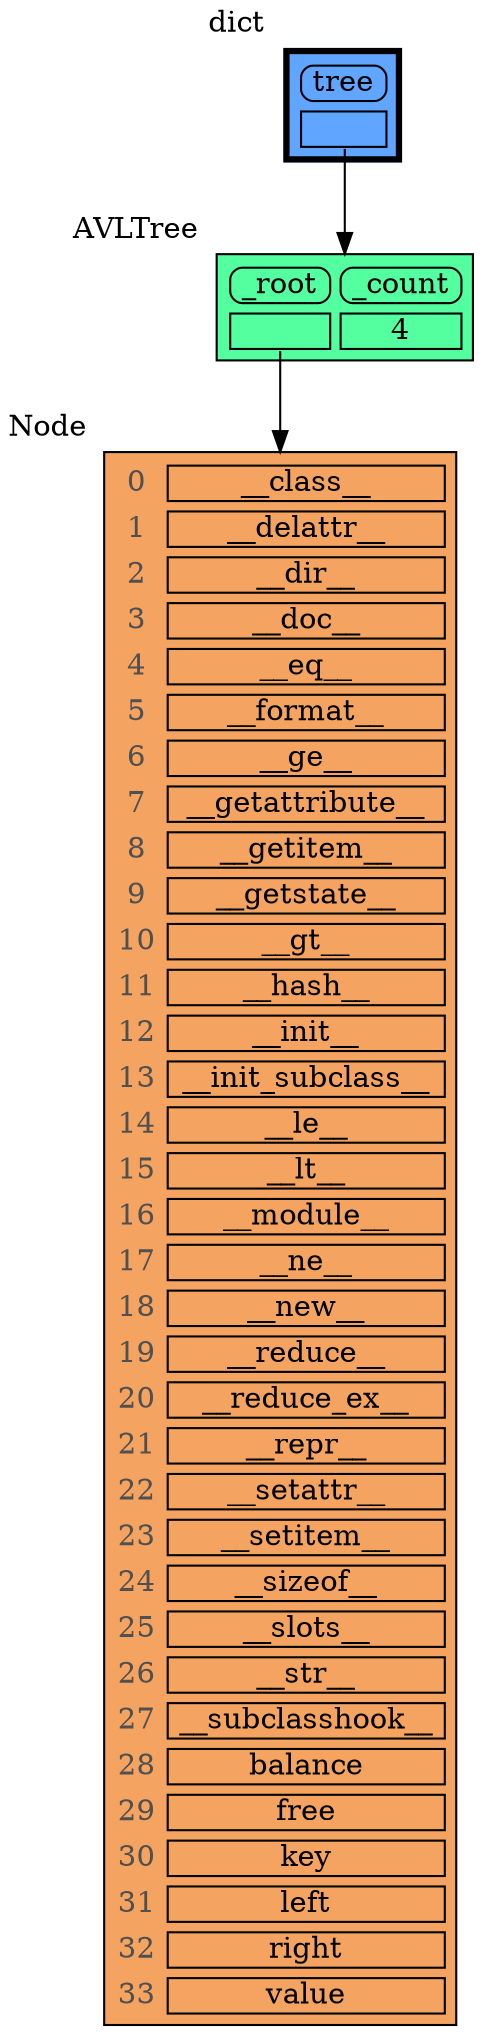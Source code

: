 digraph memory_graph {
	node [shape=plaintext]
	node126154423601168 [label=<
<TABLE BORDER="1" CELLBORDER="1" CELLSPACING="5" CELLPADDING="0" BGCOLOR="sandybrown" PORT="table">
    <TR><TD BORDER="0"><font color="#505050">0</font></TD><TD BORDER="1"> __class__ </TD></TR>
    <TR><TD BORDER="0"><font color="#505050">1</font></TD><TD BORDER="1"> __delattr__ </TD></TR>
    <TR><TD BORDER="0"><font color="#505050">2</font></TD><TD BORDER="1"> __dir__ </TD></TR>
    <TR><TD BORDER="0"><font color="#505050">3</font></TD><TD BORDER="1"> __doc__ </TD></TR>
    <TR><TD BORDER="0"><font color="#505050">4</font></TD><TD BORDER="1"> __eq__ </TD></TR>
    <TR><TD BORDER="0"><font color="#505050">5</font></TD><TD BORDER="1"> __format__ </TD></TR>
    <TR><TD BORDER="0"><font color="#505050">6</font></TD><TD BORDER="1"> __ge__ </TD></TR>
    <TR><TD BORDER="0"><font color="#505050">7</font></TD><TD BORDER="1"> __getattribute__ </TD></TR>
    <TR><TD BORDER="0"><font color="#505050">8</font></TD><TD BORDER="1"> __getitem__ </TD></TR>
    <TR><TD BORDER="0"><font color="#505050">9</font></TD><TD BORDER="1"> __getstate__ </TD></TR>
    <TR><TD BORDER="0"><font color="#505050">10</font></TD><TD BORDER="1"> __gt__ </TD></TR>
    <TR><TD BORDER="0"><font color="#505050">11</font></TD><TD BORDER="1"> __hash__ </TD></TR>
    <TR><TD BORDER="0"><font color="#505050">12</font></TD><TD BORDER="1"> __init__ </TD></TR>
    <TR><TD BORDER="0"><font color="#505050">13</font></TD><TD BORDER="1"> __init_subclass__ </TD></TR>
    <TR><TD BORDER="0"><font color="#505050">14</font></TD><TD BORDER="1"> __le__ </TD></TR>
    <TR><TD BORDER="0"><font color="#505050">15</font></TD><TD BORDER="1"> __lt__ </TD></TR>
    <TR><TD BORDER="0"><font color="#505050">16</font></TD><TD BORDER="1"> __module__ </TD></TR>
    <TR><TD BORDER="0"><font color="#505050">17</font></TD><TD BORDER="1"> __ne__ </TD></TR>
    <TR><TD BORDER="0"><font color="#505050">18</font></TD><TD BORDER="1"> __new__ </TD></TR>
    <TR><TD BORDER="0"><font color="#505050">19</font></TD><TD BORDER="1"> __reduce__ </TD></TR>
    <TR><TD BORDER="0"><font color="#505050">20</font></TD><TD BORDER="1"> __reduce_ex__ </TD></TR>
    <TR><TD BORDER="0"><font color="#505050">21</font></TD><TD BORDER="1"> __repr__ </TD></TR>
    <TR><TD BORDER="0"><font color="#505050">22</font></TD><TD BORDER="1"> __setattr__ </TD></TR>
    <TR><TD BORDER="0"><font color="#505050">23</font></TD><TD BORDER="1"> __setitem__ </TD></TR>
    <TR><TD BORDER="0"><font color="#505050">24</font></TD><TD BORDER="1"> __sizeof__ </TD></TR>
    <TR><TD BORDER="0"><font color="#505050">25</font></TD><TD BORDER="1"> __slots__ </TD></TR>
    <TR><TD BORDER="0"><font color="#505050">26</font></TD><TD BORDER="1"> __str__ </TD></TR>
    <TR><TD BORDER="0"><font color="#505050">27</font></TD><TD BORDER="1"> __subclasshook__ </TD></TR>
    <TR><TD BORDER="0"><font color="#505050">28</font></TD><TD BORDER="1"> balance </TD></TR>
    <TR><TD BORDER="0"><font color="#505050">29</font></TD><TD BORDER="1"> free </TD></TR>
    <TR><TD BORDER="0"><font color="#505050">30</font></TD><TD BORDER="1"> key </TD></TR>
    <TR><TD BORDER="0"><font color="#505050">31</font></TD><TD BORDER="1"> left </TD></TR>
    <TR><TD BORDER="0"><font color="#505050">32</font></TD><TD BORDER="1"> right </TD></TR>
    <TR><TD BORDER="0"><font color="#505050">33</font></TD><TD BORDER="1"> value </TD></TR>
</TABLE>
> xlabel="Node"]
	node126154413133408 [label=<
<TABLE BORDER="1" CELLBORDER="1" CELLSPACING="5" CELLPADDING="0" BGCOLOR="seagreen1" PORT="table">
    <TR><TD BORDER="1" STYLE="ROUNDED"> _root </TD><TD BORDER="1" STYLE="ROUNDED"> _count </TD></TR>
    <TR><TD BORDER="1" PORT="ref0"> </TD><TD BORDER="1"> 4 </TD></TR>
</TABLE>
> xlabel=AVLTree]
	node126154413133408:ref0 -> node126154423601168:table [style=solid]
	node126154423934656 [label=<
<TABLE BORDER="3" CELLBORDER="1" CELLSPACING="5" CELLPADDING="0" BGCOLOR="#60a5ff" PORT="table">
    <TR><TD BORDER="1" STYLE="ROUNDED"> tree </TD></TR>
    <TR><TD BORDER="1" PORT="ref0"> </TD></TR>
</TABLE>
> xlabel=dict]
	node126154423934656:ref0 -> node126154413133408:table [style=solid]
}
